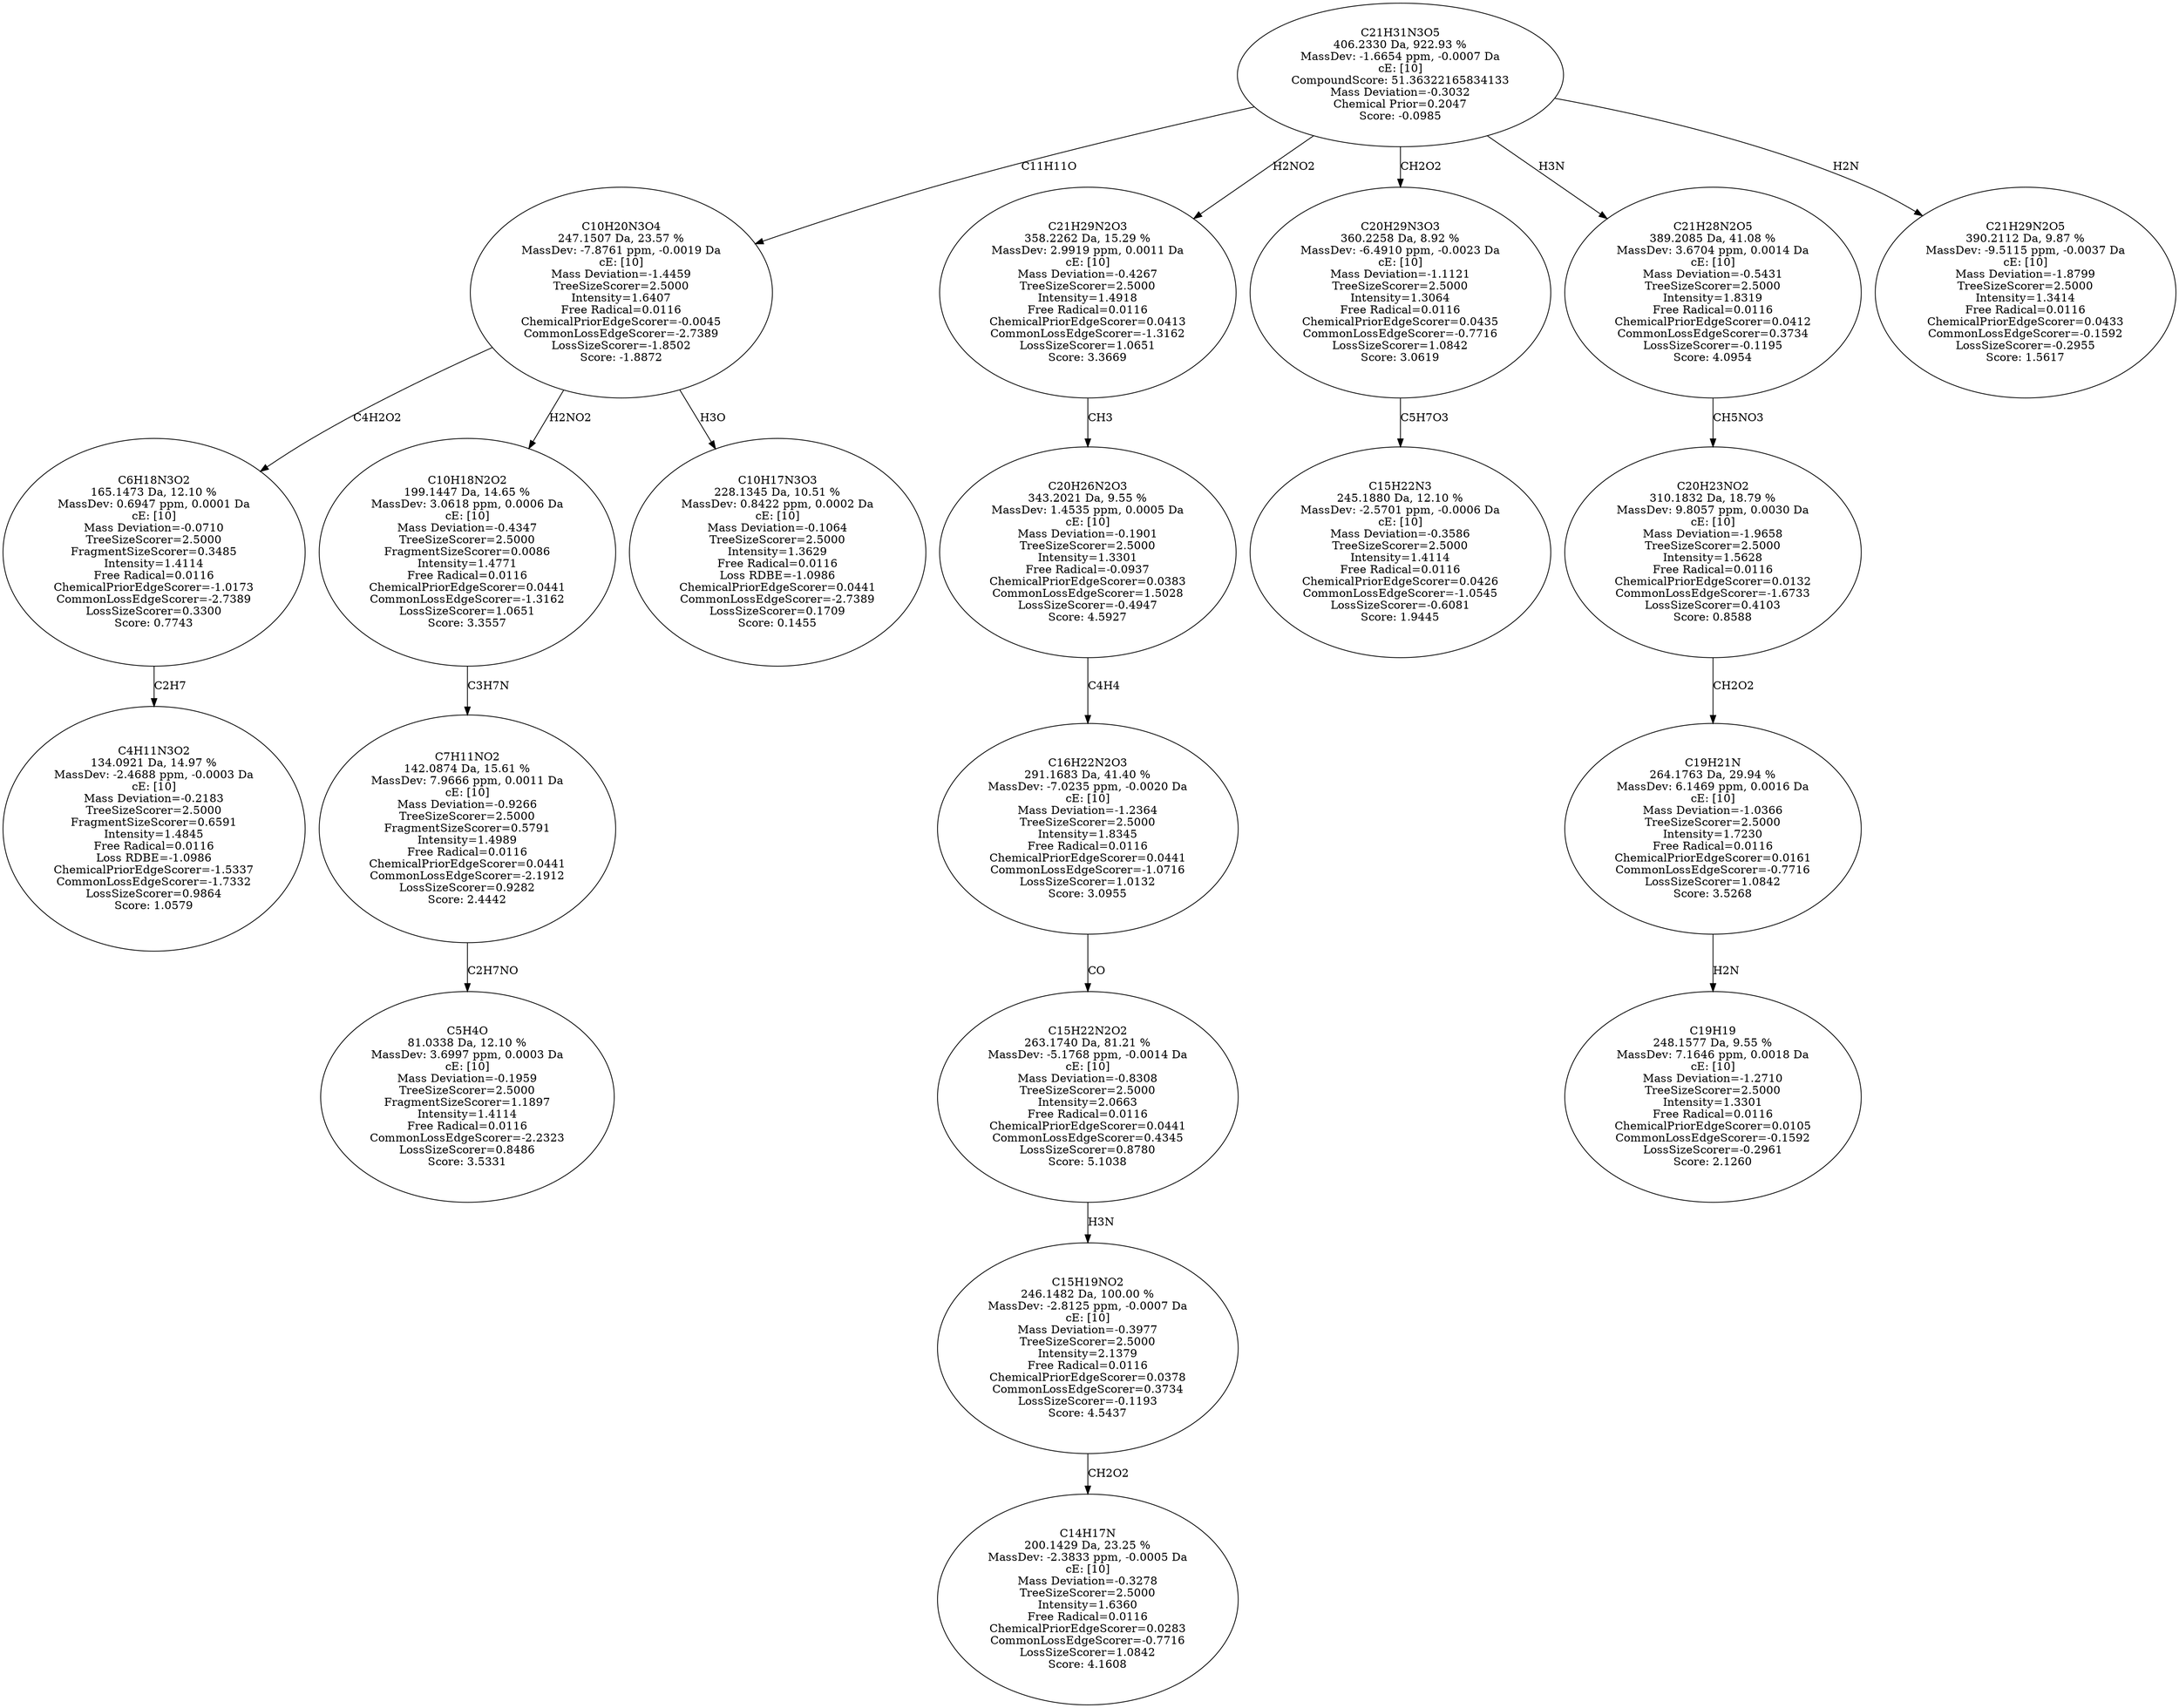 strict digraph {
v1 [label="C4H11N3O2\n134.0921 Da, 14.97 %\nMassDev: -2.4688 ppm, -0.0003 Da\ncE: [10]\nMass Deviation=-0.2183\nTreeSizeScorer=2.5000\nFragmentSizeScorer=0.6591\nIntensity=1.4845\nFree Radical=0.0116\nLoss RDBE=-1.0986\nChemicalPriorEdgeScorer=-1.5337\nCommonLossEdgeScorer=-1.7332\nLossSizeScorer=0.9864\nScore: 1.0579"];
v2 [label="C6H18N3O2\n165.1473 Da, 12.10 %\nMassDev: 0.6947 ppm, 0.0001 Da\ncE: [10]\nMass Deviation=-0.0710\nTreeSizeScorer=2.5000\nFragmentSizeScorer=0.3485\nIntensity=1.4114\nFree Radical=0.0116\nChemicalPriorEdgeScorer=-1.0173\nCommonLossEdgeScorer=-2.7389\nLossSizeScorer=0.3300\nScore: 0.7743"];
v3 [label="C5H4O\n81.0338 Da, 12.10 %\nMassDev: 3.6997 ppm, 0.0003 Da\ncE: [10]\nMass Deviation=-0.1959\nTreeSizeScorer=2.5000\nFragmentSizeScorer=1.1897\nIntensity=1.4114\nFree Radical=0.0116\nCommonLossEdgeScorer=-2.2323\nLossSizeScorer=0.8486\nScore: 3.5331"];
v4 [label="C7H11NO2\n142.0874 Da, 15.61 %\nMassDev: 7.9666 ppm, 0.0011 Da\ncE: [10]\nMass Deviation=-0.9266\nTreeSizeScorer=2.5000\nFragmentSizeScorer=0.5791\nIntensity=1.4989\nFree Radical=0.0116\nChemicalPriorEdgeScorer=0.0441\nCommonLossEdgeScorer=-2.1912\nLossSizeScorer=0.9282\nScore: 2.4442"];
v5 [label="C10H18N2O2\n199.1447 Da, 14.65 %\nMassDev: 3.0618 ppm, 0.0006 Da\ncE: [10]\nMass Deviation=-0.4347\nTreeSizeScorer=2.5000\nFragmentSizeScorer=0.0086\nIntensity=1.4771\nFree Radical=0.0116\nChemicalPriorEdgeScorer=0.0441\nCommonLossEdgeScorer=-1.3162\nLossSizeScorer=1.0651\nScore: 3.3557"];
v6 [label="C10H17N3O3\n228.1345 Da, 10.51 %\nMassDev: 0.8422 ppm, 0.0002 Da\ncE: [10]\nMass Deviation=-0.1064\nTreeSizeScorer=2.5000\nIntensity=1.3629\nFree Radical=0.0116\nLoss RDBE=-1.0986\nChemicalPriorEdgeScorer=0.0441\nCommonLossEdgeScorer=-2.7389\nLossSizeScorer=0.1709\nScore: 0.1455"];
v7 [label="C10H20N3O4\n247.1507 Da, 23.57 %\nMassDev: -7.8761 ppm, -0.0019 Da\ncE: [10]\nMass Deviation=-1.4459\nTreeSizeScorer=2.5000\nIntensity=1.6407\nFree Radical=0.0116\nChemicalPriorEdgeScorer=-0.0045\nCommonLossEdgeScorer=-2.7389\nLossSizeScorer=-1.8502\nScore: -1.8872"];
v8 [label="C14H17N\n200.1429 Da, 23.25 %\nMassDev: -2.3833 ppm, -0.0005 Da\ncE: [10]\nMass Deviation=-0.3278\nTreeSizeScorer=2.5000\nIntensity=1.6360\nFree Radical=0.0116\nChemicalPriorEdgeScorer=0.0283\nCommonLossEdgeScorer=-0.7716\nLossSizeScorer=1.0842\nScore: 4.1608"];
v9 [label="C15H19NO2\n246.1482 Da, 100.00 %\nMassDev: -2.8125 ppm, -0.0007 Da\ncE: [10]\nMass Deviation=-0.3977\nTreeSizeScorer=2.5000\nIntensity=2.1379\nFree Radical=0.0116\nChemicalPriorEdgeScorer=0.0378\nCommonLossEdgeScorer=0.3734\nLossSizeScorer=-0.1193\nScore: 4.5437"];
v10 [label="C15H22N2O2\n263.1740 Da, 81.21 %\nMassDev: -5.1768 ppm, -0.0014 Da\ncE: [10]\nMass Deviation=-0.8308\nTreeSizeScorer=2.5000\nIntensity=2.0663\nFree Radical=0.0116\nChemicalPriorEdgeScorer=0.0441\nCommonLossEdgeScorer=0.4345\nLossSizeScorer=0.8780\nScore: 5.1038"];
v11 [label="C16H22N2O3\n291.1683 Da, 41.40 %\nMassDev: -7.0235 ppm, -0.0020 Da\ncE: [10]\nMass Deviation=-1.2364\nTreeSizeScorer=2.5000\nIntensity=1.8345\nFree Radical=0.0116\nChemicalPriorEdgeScorer=0.0441\nCommonLossEdgeScorer=-1.0716\nLossSizeScorer=1.0132\nScore: 3.0955"];
v12 [label="C20H26N2O3\n343.2021 Da, 9.55 %\nMassDev: 1.4535 ppm, 0.0005 Da\ncE: [10]\nMass Deviation=-0.1901\nTreeSizeScorer=2.5000\nIntensity=1.3301\nFree Radical=-0.0937\nChemicalPriorEdgeScorer=0.0383\nCommonLossEdgeScorer=1.5028\nLossSizeScorer=-0.4947\nScore: 4.5927"];
v13 [label="C21H29N2O3\n358.2262 Da, 15.29 %\nMassDev: 2.9919 ppm, 0.0011 Da\ncE: [10]\nMass Deviation=-0.4267\nTreeSizeScorer=2.5000\nIntensity=1.4918\nFree Radical=0.0116\nChemicalPriorEdgeScorer=0.0413\nCommonLossEdgeScorer=-1.3162\nLossSizeScorer=1.0651\nScore: 3.3669"];
v14 [label="C15H22N3\n245.1880 Da, 12.10 %\nMassDev: -2.5701 ppm, -0.0006 Da\ncE: [10]\nMass Deviation=-0.3586\nTreeSizeScorer=2.5000\nIntensity=1.4114\nFree Radical=0.0116\nChemicalPriorEdgeScorer=0.0426\nCommonLossEdgeScorer=-1.0545\nLossSizeScorer=-0.6081\nScore: 1.9445"];
v15 [label="C20H29N3O3\n360.2258 Da, 8.92 %\nMassDev: -6.4910 ppm, -0.0023 Da\ncE: [10]\nMass Deviation=-1.1121\nTreeSizeScorer=2.5000\nIntensity=1.3064\nFree Radical=0.0116\nChemicalPriorEdgeScorer=0.0435\nCommonLossEdgeScorer=-0.7716\nLossSizeScorer=1.0842\nScore: 3.0619"];
v16 [label="C19H19\n248.1577 Da, 9.55 %\nMassDev: 7.1646 ppm, 0.0018 Da\ncE: [10]\nMass Deviation=-1.2710\nTreeSizeScorer=2.5000\nIntensity=1.3301\nFree Radical=0.0116\nChemicalPriorEdgeScorer=0.0105\nCommonLossEdgeScorer=-0.1592\nLossSizeScorer=-0.2961\nScore: 2.1260"];
v17 [label="C19H21N\n264.1763 Da, 29.94 %\nMassDev: 6.1469 ppm, 0.0016 Da\ncE: [10]\nMass Deviation=-1.0366\nTreeSizeScorer=2.5000\nIntensity=1.7230\nFree Radical=0.0116\nChemicalPriorEdgeScorer=0.0161\nCommonLossEdgeScorer=-0.7716\nLossSizeScorer=1.0842\nScore: 3.5268"];
v18 [label="C20H23NO2\n310.1832 Da, 18.79 %\nMassDev: 9.8057 ppm, 0.0030 Da\ncE: [10]\nMass Deviation=-1.9658\nTreeSizeScorer=2.5000\nIntensity=1.5628\nFree Radical=0.0116\nChemicalPriorEdgeScorer=0.0132\nCommonLossEdgeScorer=-1.6733\nLossSizeScorer=0.4103\nScore: 0.8588"];
v19 [label="C21H28N2O5\n389.2085 Da, 41.08 %\nMassDev: 3.6704 ppm, 0.0014 Da\ncE: [10]\nMass Deviation=-0.5431\nTreeSizeScorer=2.5000\nIntensity=1.8319\nFree Radical=0.0116\nChemicalPriorEdgeScorer=0.0412\nCommonLossEdgeScorer=0.3734\nLossSizeScorer=-0.1195\nScore: 4.0954"];
v20 [label="C21H29N2O5\n390.2112 Da, 9.87 %\nMassDev: -9.5115 ppm, -0.0037 Da\ncE: [10]\nMass Deviation=-1.8799\nTreeSizeScorer=2.5000\nIntensity=1.3414\nFree Radical=0.0116\nChemicalPriorEdgeScorer=0.0433\nCommonLossEdgeScorer=-0.1592\nLossSizeScorer=-0.2955\nScore: 1.5617"];
v21 [label="C21H31N3O5\n406.2330 Da, 922.93 %\nMassDev: -1.6654 ppm, -0.0007 Da\ncE: [10]\nCompoundScore: 51.36322165834133\nMass Deviation=-0.3032\nChemical Prior=0.2047\nScore: -0.0985"];
v2 -> v1 [label="C2H7"];
v7 -> v2 [label="C4H2O2"];
v4 -> v3 [label="C2H7NO"];
v5 -> v4 [label="C3H7N"];
v7 -> v5 [label="H2NO2"];
v7 -> v6 [label="H3O"];
v21 -> v7 [label="C11H11O"];
v9 -> v8 [label="CH2O2"];
v10 -> v9 [label="H3N"];
v11 -> v10 [label="CO"];
v12 -> v11 [label="C4H4"];
v13 -> v12 [label="CH3"];
v21 -> v13 [label="H2NO2"];
v15 -> v14 [label="C5H7O3"];
v21 -> v15 [label="CH2O2"];
v17 -> v16 [label="H2N"];
v18 -> v17 [label="CH2O2"];
v19 -> v18 [label="CH5NO3"];
v21 -> v19 [label="H3N"];
v21 -> v20 [label="H2N"];
}